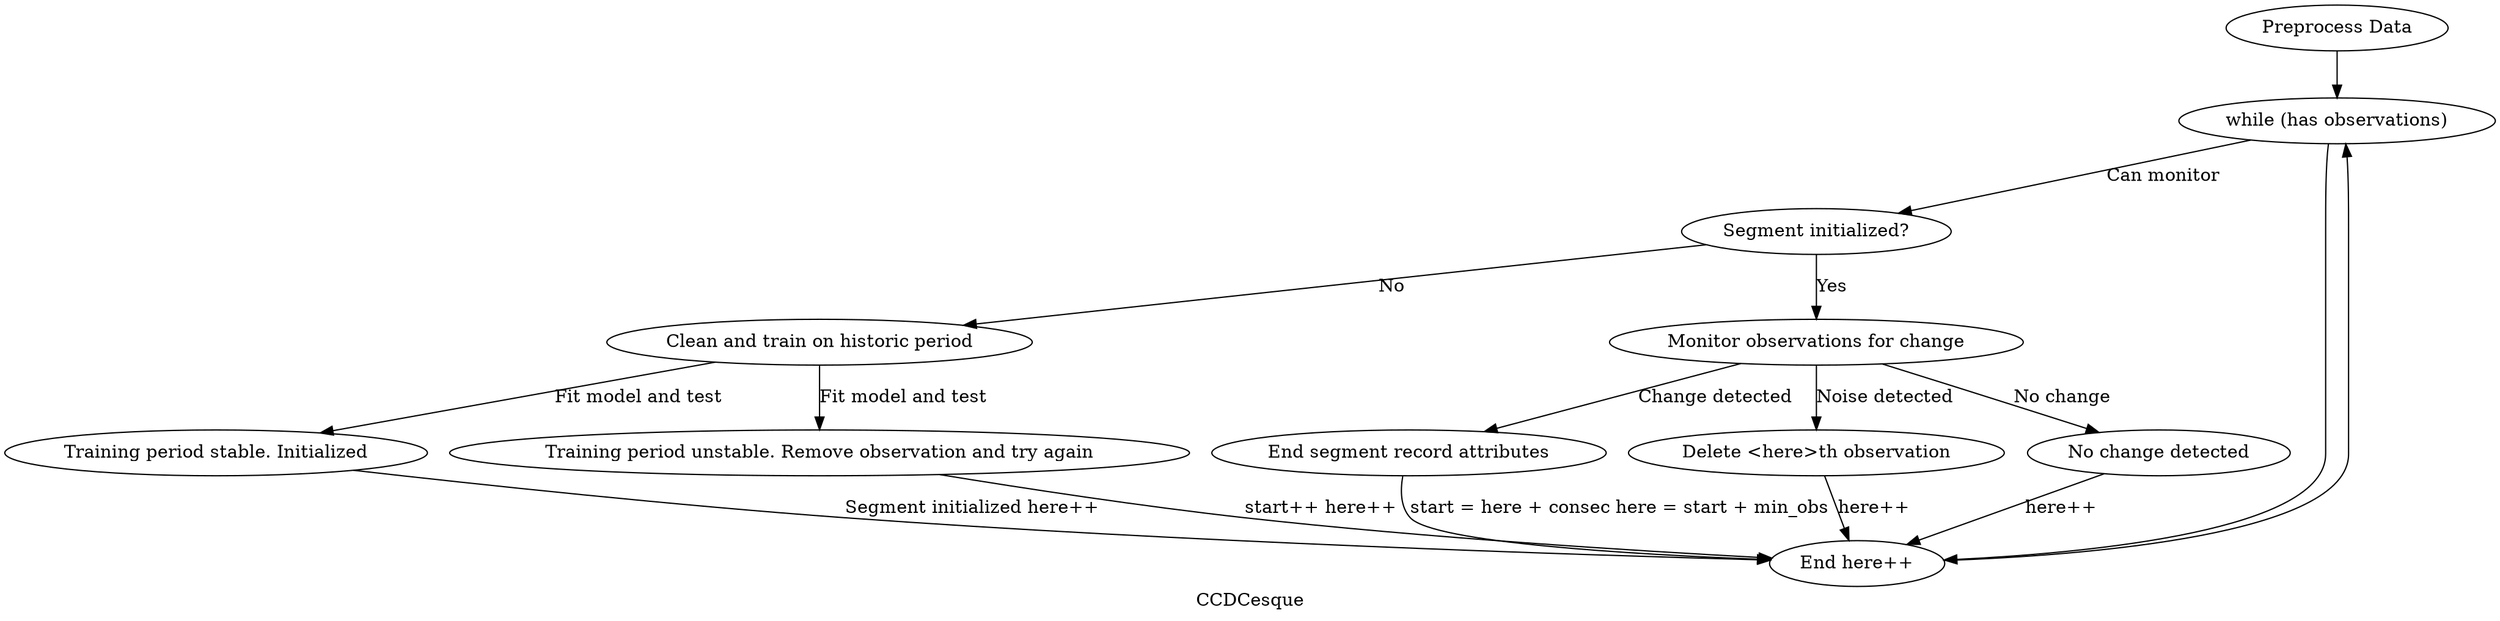 digraph CCDCesque {
    graph [label="CCDCesque"]

    preprocess [label="Preprocess Data"]
    while [label="while (has observations)"]
    trained [label="Segment initialized?"]
    train [label="Clean and train on historic period"]
    end [label="End here++"]

    train_stable [label="Training period stable. Initialized"]
    train_unstable [label="Training period unstable. Remove observation and try again"]

    monitor [label="Monitor observations for change"]
    monitor_change [label="End segment record attributes"]
    monitor_noise [label="Delete <here>th observation"]
    monitor_stable [label="No change detected"]

    preprocess -> while

    while -> trained [label="Can monitor"]
    trained -> train [label="No"]

    train -> train_stable [label="Fit model and test"]
    train -> train_unstable [label="Fit model and test"]
    train_stable -> end [label="Segment initialized here++"]
    train_unstable -> end [label="start++ here++"]

    trained -> monitor [label="Yes"]
    monitor -> monitor_change [label="Change detected"]
    monitor_change -> end [label="start = here + consec here = start + min_obs"]
    monitor -> monitor_noise [label="Noise detected"]
    monitor_noise -> end [label="here++"]
    monitor -> monitor_stable [label="No change"]
    monitor_stable -> end [label="here++"]

    end -> while

    while -> end
}
